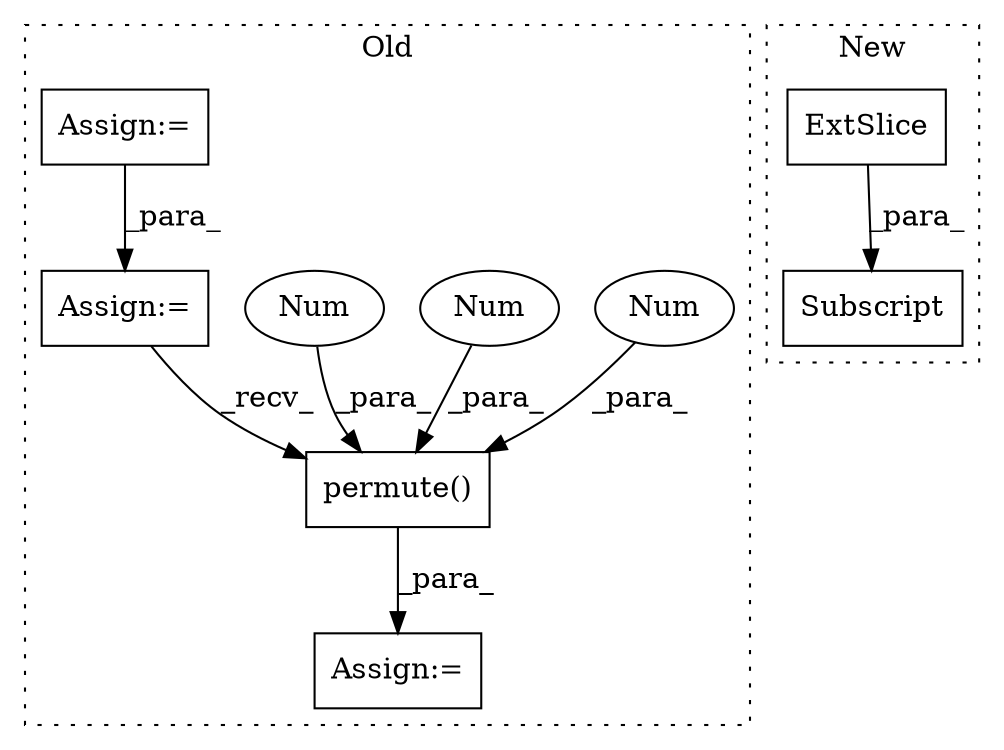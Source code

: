 digraph G {
subgraph cluster0 {
1 [label="permute()" a="75" s="2094,2114" l="10,1" shape="box"];
3 [label="Num" a="76" s="2113" l="1" shape="ellipse"];
4 [label="Num" a="76" s="2104" l="1" shape="ellipse"];
5 [label="Num" a="76" s="2107" l="1" shape="ellipse"];
7 [label="Assign:=" a="68" s="2091" l="3" shape="box"];
8 [label="Assign:=" a="68" s="1902" l="3" shape="box"];
9 [label="Assign:=" a="68" s="1823" l="3" shape="box"];
label = "Old";
style="dotted";
}
subgraph cluster1 {
2 [label="ExtSlice" a="85" s="860" l="1" shape="box"];
6 [label="Subscript" a="63" s="860,0" l="13,0" shape="box"];
label = "New";
style="dotted";
}
1 -> 7 [label="_para_"];
2 -> 6 [label="_para_"];
3 -> 1 [label="_para_"];
4 -> 1 [label="_para_"];
5 -> 1 [label="_para_"];
8 -> 1 [label="_recv_"];
9 -> 8 [label="_para_"];
}